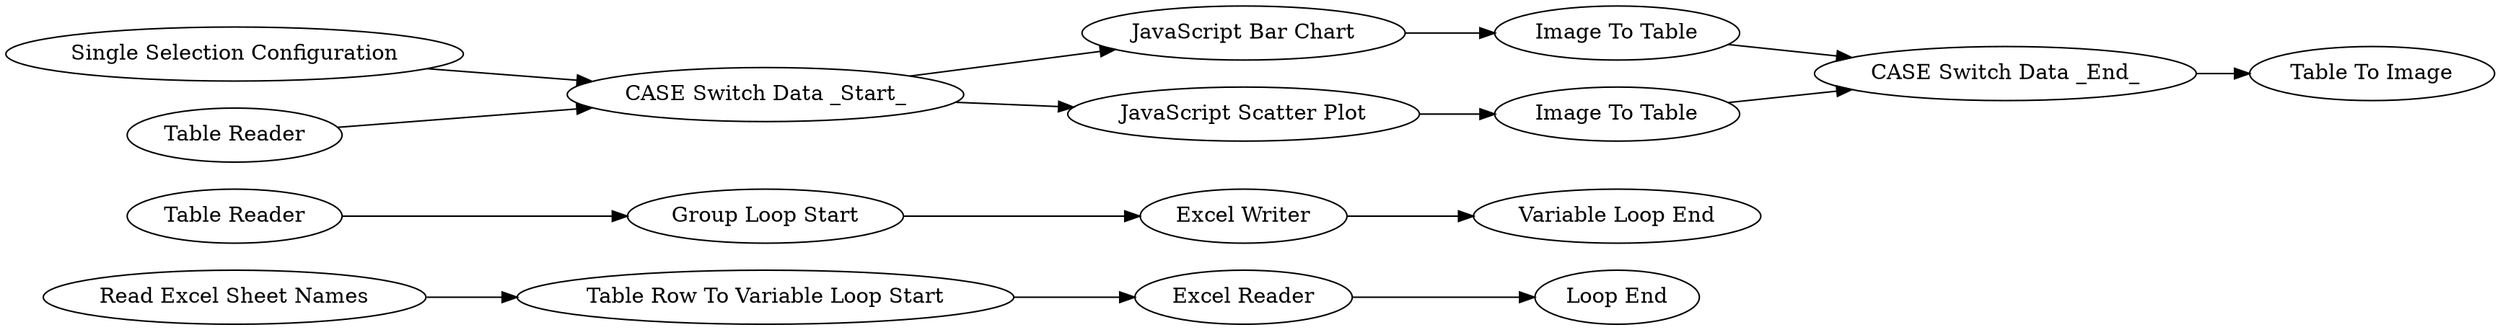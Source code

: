 digraph {
	"8992774285486711270_74" [label="Table Row To Variable Loop Start"]
	"8992774285486711270_73" [label="Table Reader"]
	"8992774285486711270_71" [label="Excel Reader"]
	"8992774285486711270_29" [label="Image To Table"]
	"8992774285486711270_41" [label="Group Loop Start"]
	"8992774285486711270_48" [label="Single Selection Configuration"]
	"8992774285486711270_47" [label="CASE Switch Data _End_"]
	"8992774285486711270_49" [label="Variable Loop End"]
	"8992774285486711270_44" [label="Loop End"]
	"8992774285486711270_37" [label="Table Reader"]
	"8992774285486711270_36" [label="JavaScript Bar Chart"]
	"8992774285486711270_35" [label="JavaScript Scatter Plot"]
	"8992774285486711270_70" [label="Read Excel Sheet Names"]
	"8992774285486711270_69" [label="Excel Writer"]
	"8992774285486711270_32" [label="Table To Image"]
	"8992774285486711270_30" [label="Image To Table"]
	"8992774285486711270_46" [label="CASE Switch Data _Start_"]
	"8992774285486711270_46" -> "8992774285486711270_35"
	"8992774285486711270_29" -> "8992774285486711270_47"
	"8992774285486711270_48" -> "8992774285486711270_46"
	"8992774285486711270_46" -> "8992774285486711270_36"
	"8992774285486711270_47" -> "8992774285486711270_32"
	"8992774285486711270_35" -> "8992774285486711270_29"
	"8992774285486711270_73" -> "8992774285486711270_41"
	"8992774285486711270_70" -> "8992774285486711270_74"
	"8992774285486711270_74" -> "8992774285486711270_71"
	"8992774285486711270_69" -> "8992774285486711270_49"
	"8992774285486711270_41" -> "8992774285486711270_69"
	"8992774285486711270_30" -> "8992774285486711270_47"
	"8992774285486711270_36" -> "8992774285486711270_30"
	"8992774285486711270_37" -> "8992774285486711270_46"
	"8992774285486711270_71" -> "8992774285486711270_44"
	rankdir=LR
}

